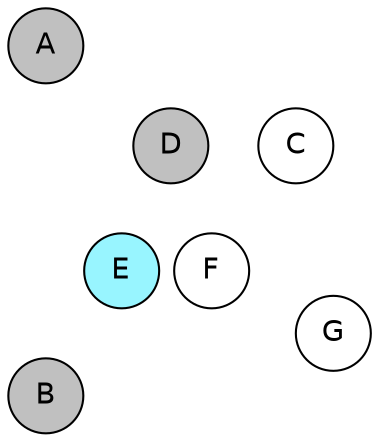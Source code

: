 
graph {

layout = circo;
mindist = .1

node [shape = circle, fontname = Helvetica, margin = 0, style = filled]
edge [style=invis]

subgraph 1 {
	E -- F -- F# -- G -- G# -- A -- A# -- B -- C -- C# -- D -- D# -- E
}

C [fillcolor = white];
C# [fillcolor = white];
D [fillcolor = gray];
D# [fillcolor = white];
E [fillcolor = cadetblue1];
F [fillcolor = white];
F# [fillcolor = gray];
G [fillcolor = white];
G# [fillcolor = gray];
A [fillcolor = gray];
A# [fillcolor = white];
B [fillcolor = gray];
}
